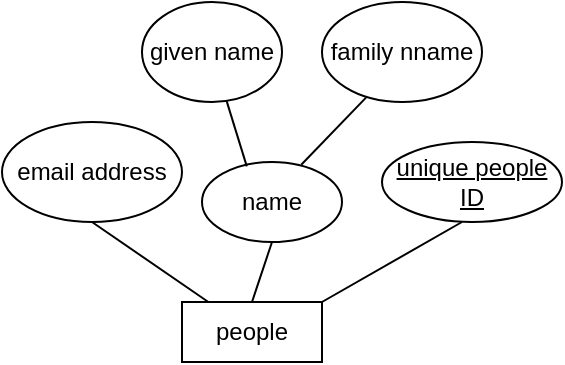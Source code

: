 <mxfile version="15.3.8" type="github">
  <diagram id="6H4R47eBY3q_TcvJeOBk" name="Page-1">
    <mxGraphModel dx="1038" dy="547" grid="1" gridSize="10" guides="1" tooltips="1" connect="1" arrows="1" fold="1" page="1" pageScale="1" pageWidth="827" pageHeight="1169" math="0" shadow="0">
      <root>
        <mxCell id="0" />
        <mxCell id="1" parent="0" />
        <mxCell id="5hLADLvCHJErBMv2J8YV-1" value="people" style="rounded=0;whiteSpace=wrap;html=1;" vertex="1" parent="1">
          <mxGeometry x="110" y="170" width="70" height="30" as="geometry" />
        </mxCell>
        <mxCell id="5hLADLvCHJErBMv2J8YV-2" value="email address" style="ellipse;whiteSpace=wrap;html=1;" vertex="1" parent="1">
          <mxGeometry x="20" y="80" width="90" height="50" as="geometry" />
        </mxCell>
        <mxCell id="5hLADLvCHJErBMv2J8YV-3" value="" style="endArrow=none;html=1;entryX=0.5;entryY=1;entryDx=0;entryDy=0;" edge="1" parent="1" source="5hLADLvCHJErBMv2J8YV-1" target="5hLADLvCHJErBMv2J8YV-2">
          <mxGeometry width="50" height="50" relative="1" as="geometry">
            <mxPoint x="80" y="180" as="sourcePoint" />
            <mxPoint x="50" y="140" as="targetPoint" />
          </mxGeometry>
        </mxCell>
        <mxCell id="5hLADLvCHJErBMv2J8YV-7" value="given name" style="ellipse;whiteSpace=wrap;html=1;" vertex="1" parent="1">
          <mxGeometry x="90" y="20" width="70" height="50" as="geometry" />
        </mxCell>
        <mxCell id="5hLADLvCHJErBMv2J8YV-8" value="name" style="ellipse;whiteSpace=wrap;html=1;" vertex="1" parent="1">
          <mxGeometry x="120" y="100" width="70" height="40" as="geometry" />
        </mxCell>
        <mxCell id="5hLADLvCHJErBMv2J8YV-10" value="" style="endArrow=none;html=1;entryX=0.5;entryY=1;entryDx=0;entryDy=0;exitX=0.5;exitY=0;exitDx=0;exitDy=0;" edge="1" parent="1" source="5hLADLvCHJErBMv2J8YV-1" target="5hLADLvCHJErBMv2J8YV-8">
          <mxGeometry width="50" height="50" relative="1" as="geometry">
            <mxPoint x="220" y="200" as="sourcePoint" />
            <mxPoint x="270" y="150" as="targetPoint" />
          </mxGeometry>
        </mxCell>
        <mxCell id="5hLADLvCHJErBMv2J8YV-12" value="" style="endArrow=none;html=1;exitX=0.32;exitY=0.055;exitDx=0;exitDy=0;exitPerimeter=0;" edge="1" parent="1" source="5hLADLvCHJErBMv2J8YV-8" target="5hLADLvCHJErBMv2J8YV-7">
          <mxGeometry width="50" height="50" relative="1" as="geometry">
            <mxPoint x="170" y="110" as="sourcePoint" />
            <mxPoint x="220" y="60" as="targetPoint" />
          </mxGeometry>
        </mxCell>
        <mxCell id="5hLADLvCHJErBMv2J8YV-13" value="family nname" style="ellipse;whiteSpace=wrap;html=1;" vertex="1" parent="1">
          <mxGeometry x="180" y="20" width="80" height="50" as="geometry" />
        </mxCell>
        <mxCell id="5hLADLvCHJErBMv2J8YV-14" value="" style="endArrow=none;html=1;exitX=0.709;exitY=0.035;exitDx=0;exitDy=0;entryX=0.275;entryY=0.956;entryDx=0;entryDy=0;entryPerimeter=0;exitPerimeter=0;" edge="1" parent="1" source="5hLADLvCHJErBMv2J8YV-8" target="5hLADLvCHJErBMv2J8YV-13">
          <mxGeometry width="50" height="50" relative="1" as="geometry">
            <mxPoint x="160" y="120" as="sourcePoint" />
            <mxPoint x="220" y="90" as="targetPoint" />
            <Array as="points" />
          </mxGeometry>
        </mxCell>
        <mxCell id="5hLADLvCHJErBMv2J8YV-15" value="" style="endArrow=none;html=1;exitX=1;exitY=0;exitDx=0;exitDy=0;" edge="1" parent="1" source="5hLADLvCHJErBMv2J8YV-1">
          <mxGeometry width="50" height="50" relative="1" as="geometry">
            <mxPoint x="180" y="160" as="sourcePoint" />
            <mxPoint x="250" y="130" as="targetPoint" />
          </mxGeometry>
        </mxCell>
        <mxCell id="5hLADLvCHJErBMv2J8YV-17" value="&lt;u&gt;&lt;font style=&quot;font-size: 12px&quot;&gt;unique people ID&lt;/font&gt;&lt;/u&gt;" style="ellipse;whiteSpace=wrap;html=1;" vertex="1" parent="1">
          <mxGeometry x="210" y="90" width="90" height="40" as="geometry" />
        </mxCell>
      </root>
    </mxGraphModel>
  </diagram>
</mxfile>
